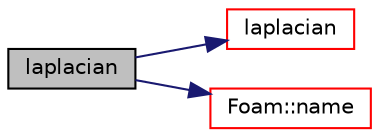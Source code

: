 digraph "laplacian"
{
  bgcolor="transparent";
  edge [fontname="Helvetica",fontsize="10",labelfontname="Helvetica",labelfontsize="10"];
  node [fontname="Helvetica",fontsize="10",shape=record];
  rankdir="LR";
  Node15293 [label="laplacian",height=0.2,width=0.4,color="black", fillcolor="grey75", style="filled", fontcolor="black"];
  Node15293 -> Node15294 [color="midnightblue",fontsize="10",style="solid",fontname="Helvetica"];
  Node15294 [label="laplacian",height=0.2,width=0.4,color="red",URL="$a21861.html#ac75bff389d0405149b204b0d7ac214cd"];
  Node15293 -> Node15347 [color="midnightblue",fontsize="10",style="solid",fontname="Helvetica"];
  Node15347 [label="Foam::name",height=0.2,width=0.4,color="red",URL="$a21851.html#adcb0df2bd4953cb6bb390272d8263c3a",tooltip="Return a string representation of a complex. "];
}
